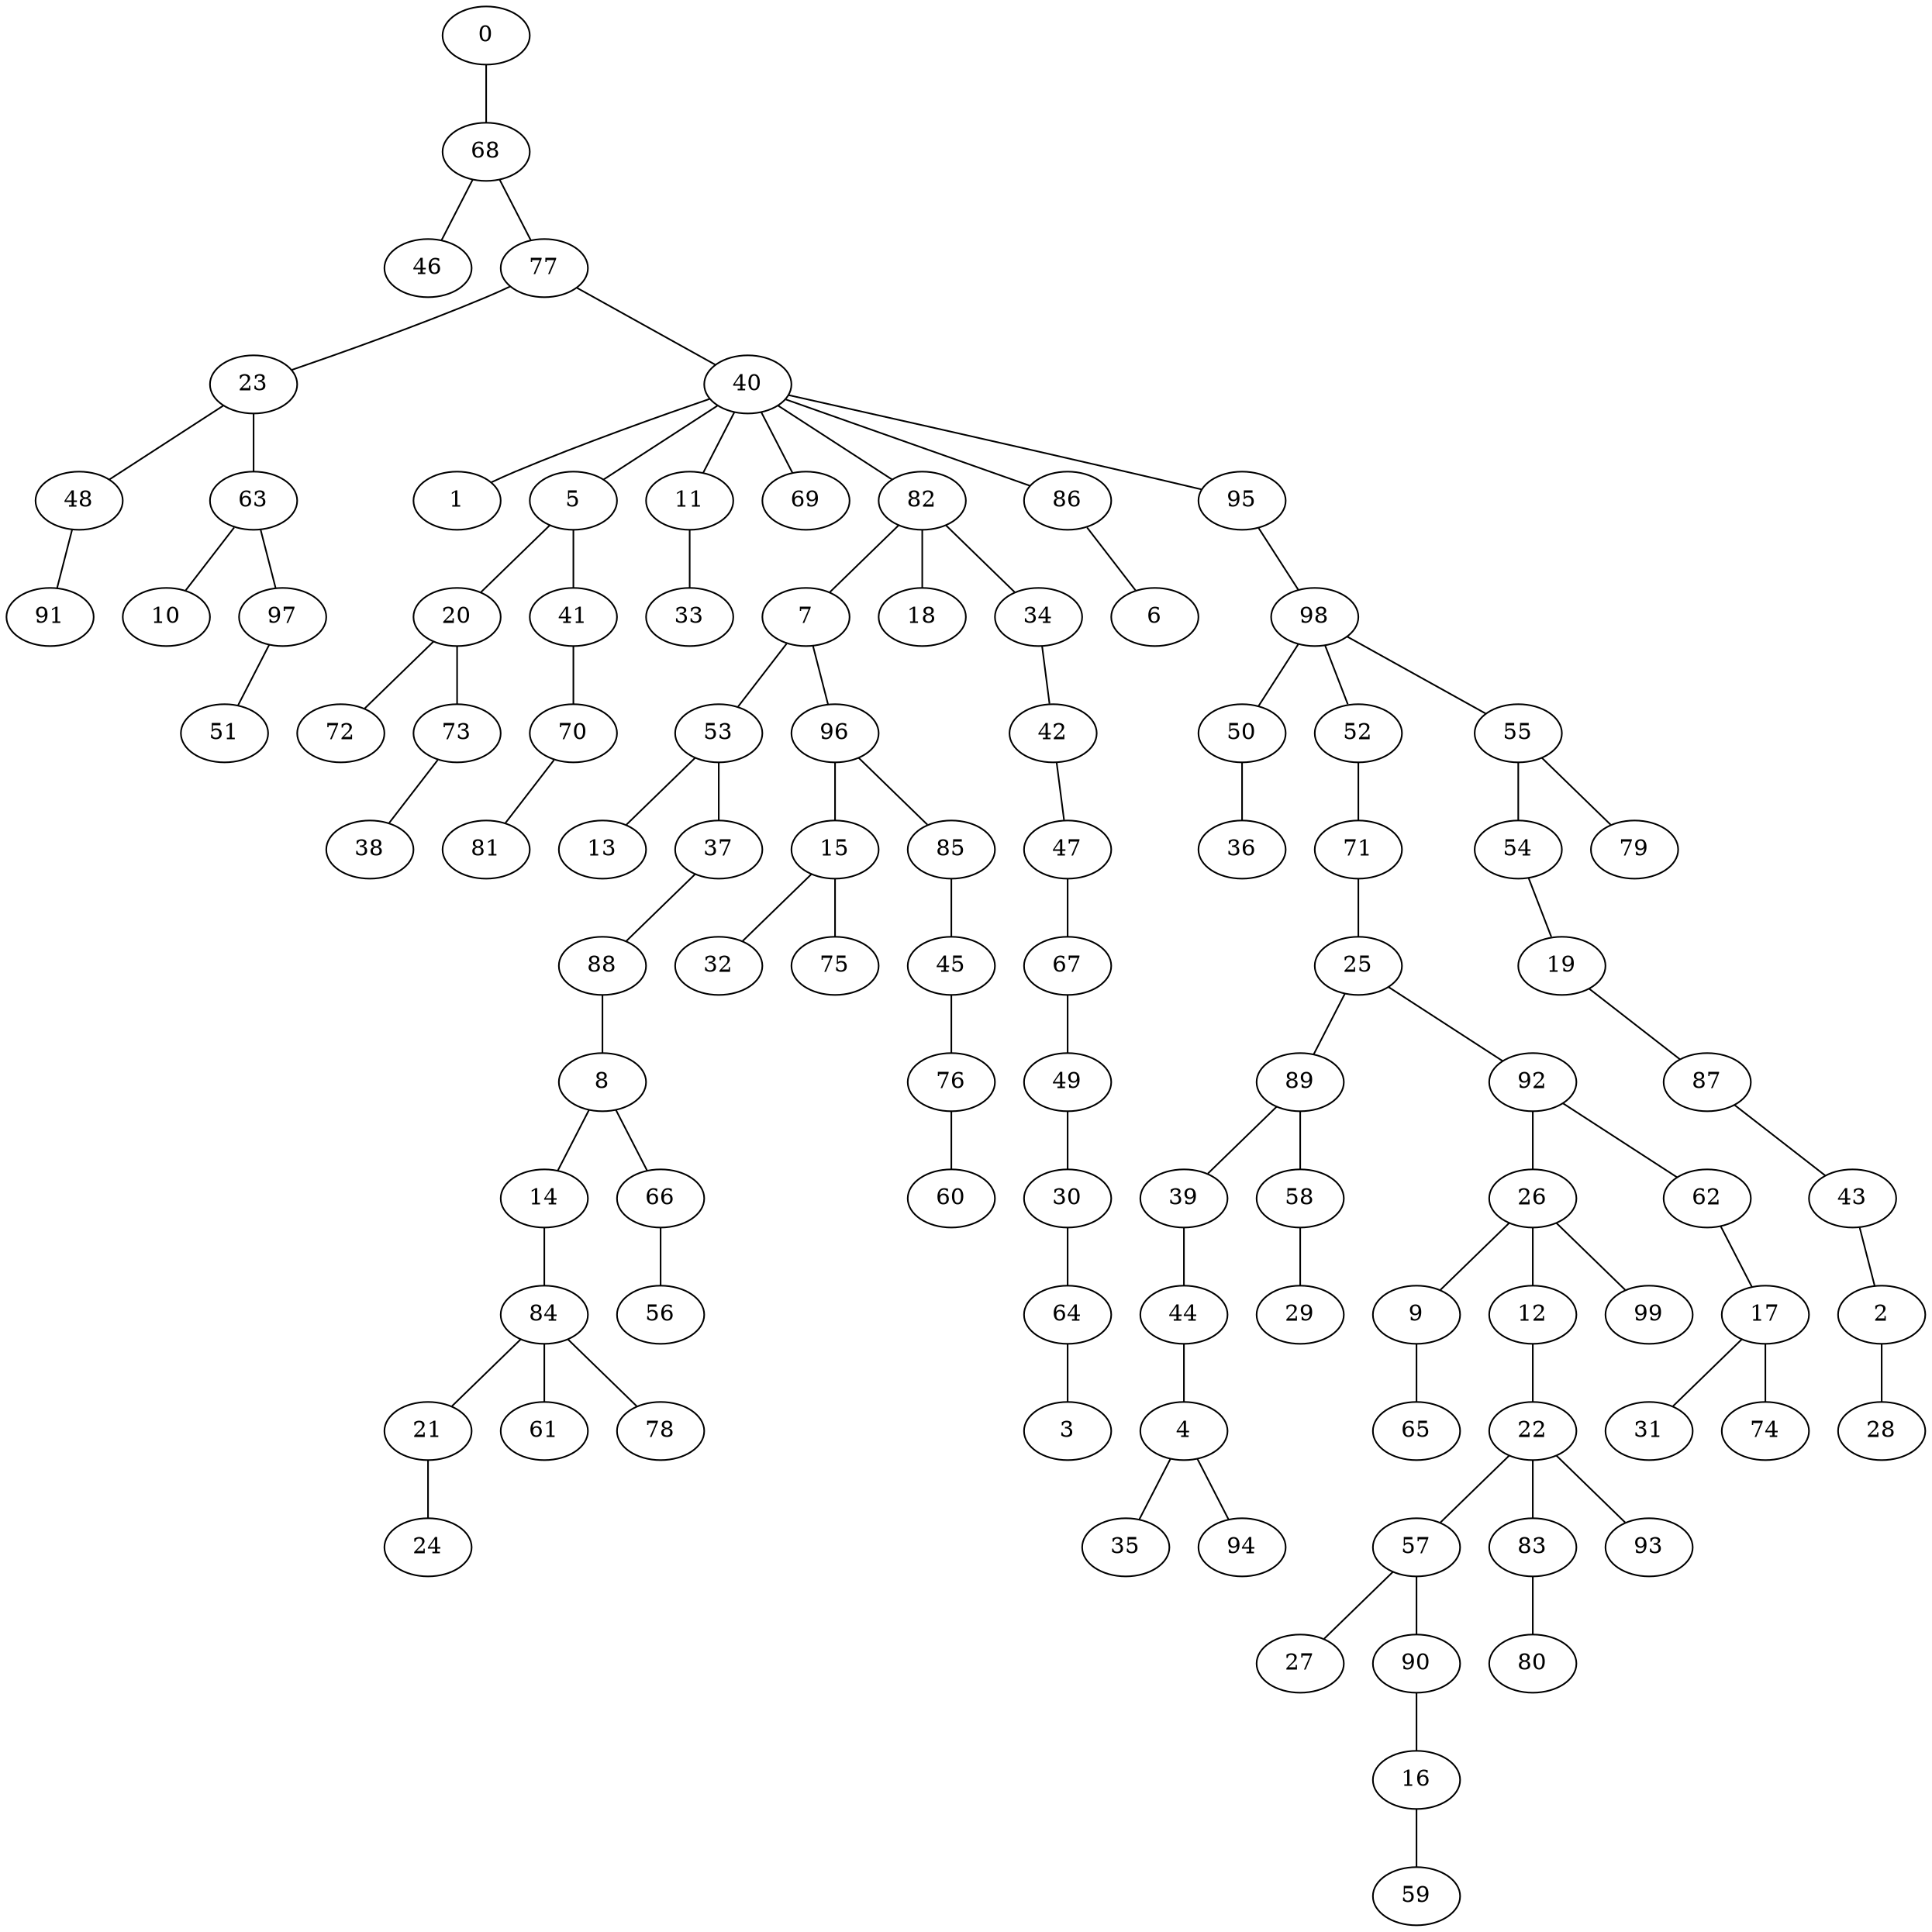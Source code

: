 strict graph "" {
	0 -- 68;
	68 -- 46;
	68 -- 77;
	77 -- 23;
	77 -- 40;
	23 -- 48;
	23 -- 63;
	40 -- 1;
	40 -- 5;
	40 -- 11;
	40 -- 69;
	40 -- 82;
	40 -- 86;
	40 -- 95;
	5 -- 20;
	5 -- 41;
	11 -- 33;
	82 -- 7;
	82 -- 18;
	82 -- 34;
	86 -- 6;
	95 -- 98;
	98 -- 50;
	98 -- 52;
	98 -- 55;
	50 -- 36;
	52 -- 71;
	55 -- 54;
	55 -- 79;
	54 -- 19;
	19 -- 87;
	87 -- 43;
	43 -- 2;
	2 -- 28;
	71 -- 25;
	25 -- 89;
	25 -- 92;
	89 -- 39;
	89 -- 58;
	92 -- 26;
	92 -- 62;
	26 -- 9;
	26 -- 12;
	26 -- 99;
	62 -- 17;
	17 -- 31;
	17 -- 74;
	9 -- 65;
	12 -- 22;
	22 -- 57;
	22 -- 83;
	22 -- 93;
	57 -- 27;
	57 -- 90;
	83 -- 80;
	90 -- 16;
	16 -- 59;
	39 -- 44;
	58 -- 29;
	44 -- 4;
	4 -- 35;
	4 -- 94;
	7 -- 53;
	7 -- 96;
	34 -- 42;
	42 -- 47;
	47 -- 67;
	67 -- 49;
	49 -- 30;
	30 -- 64;
	64 -- 3;
	53 -- 13;
	53 -- 37;
	96 -- 15;
	96 -- 85;
	15 -- 32;
	15 -- 75;
	85 -- 45;
	45 -- 76;
	76 -- 60;
	37 -- 88;
	88 -- 8;
	8 -- 14;
	8 -- 66;
	14 -- 84;
	66 -- 56;
	84 -- 21;
	84 -- 61;
	84 -- 78;
	21 -- 24;
	20 -- 72;
	20 -- 73;
	41 -- 70;
	70 -- 81;
	73 -- 38;
	48 -- 91;
	63 -- 10;
	63 -- 97;
	97 -- 51;
}
